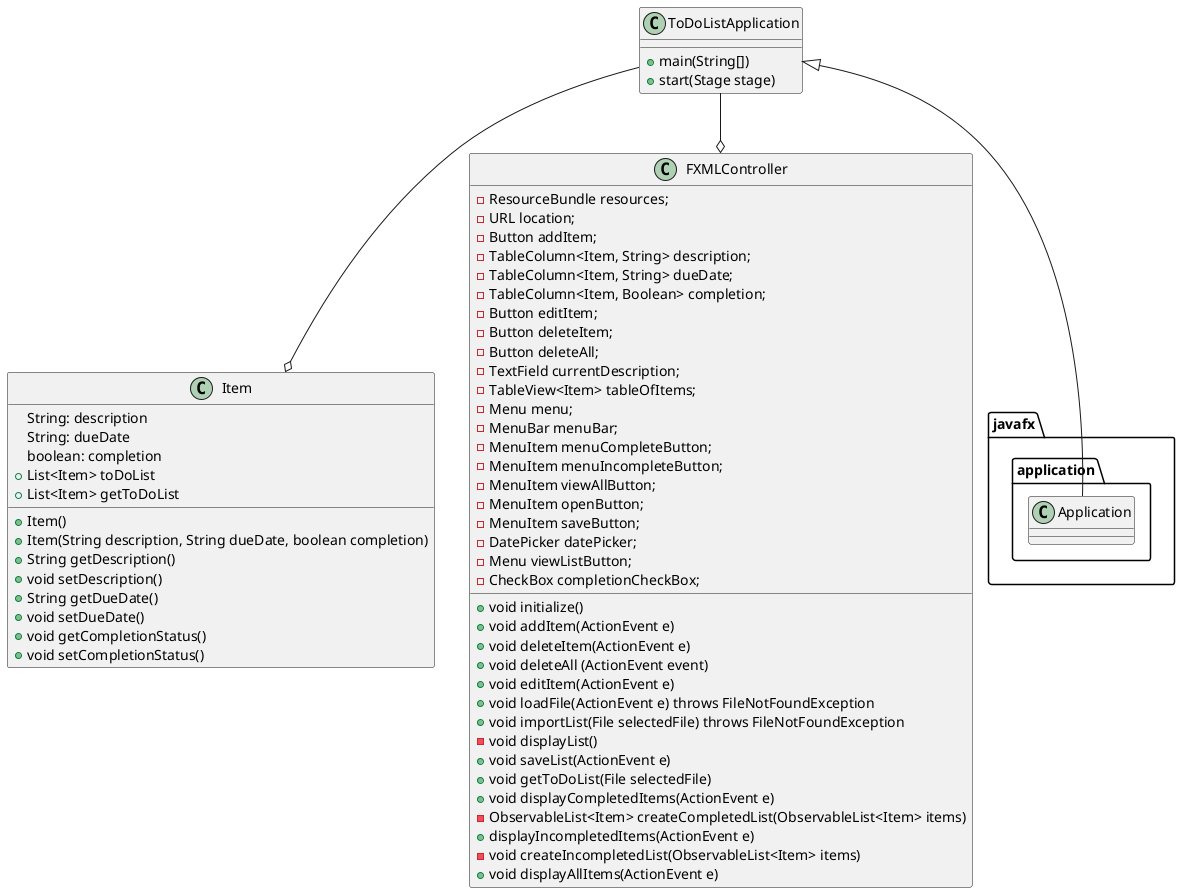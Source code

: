 @startuml
'https://plantuml.com/sequence-diagram

class ToDoListApplication
{
    +main(String[])
    +start(Stage stage)
}


class Item
{
    String: description
    String: dueDate
    boolean: completion
    +List<Item> toDoList
    +Item()
    +Item(String description, String dueDate, boolean completion)
    +String getDescription()
    +void setDescription()
    +String getDueDate()
    +void setDueDate()
    +void getCompletionStatus()
    +void setCompletionStatus()
    +List<Item> getToDoList
}


class FXMLController
{
        -ResourceBundle resources;
        -URL location;
        -Button addItem;
        -TableColumn<Item, String> description;
        -TableColumn<Item, String> dueDate;
        -TableColumn<Item, Boolean> completion;
        -Button editItem;
        -Button deleteItem;
        -Button deleteAll;
        -TextField currentDescription;
        -TableView<Item> tableOfItems;
        -Menu menu;
        -MenuBar menuBar;
        -MenuItem menuCompleteButton;
        -MenuItem menuIncompleteButton;
        -MenuItem viewAllButton;
        -MenuItem openButton;
        -MenuItem saveButton;
        -DatePicker datePicker;
        -Menu viewListButton;
        -CheckBox completionCheckBox;

        +void initialize()
        +void addItem(ActionEvent e)
        +void deleteItem(ActionEvent e)
        +void deleteAll (ActionEvent event)
        +void editItem(ActionEvent e)
        +void loadFile(ActionEvent e) throws FileNotFoundException
        +void importList(File selectedFile) throws FileNotFoundException
        -void displayList()
        +void saveList(ActionEvent e)
        +void getToDoList(File selectedFile)
        +void displayCompletedItems(ActionEvent e)
        -ObservableList<Item> createCompletedList(ObservableList<Item> items)
        +displayIncompletedItems(ActionEvent e)
        -void createIncompletedList(ObservableList<Item> items)
        +void displayAllItems(ActionEvent e)

}


ToDoListApplication <|-- javafx.application.Application
ToDoListApplication --o Item
ToDoListApplication --o FXMLController


@enduml